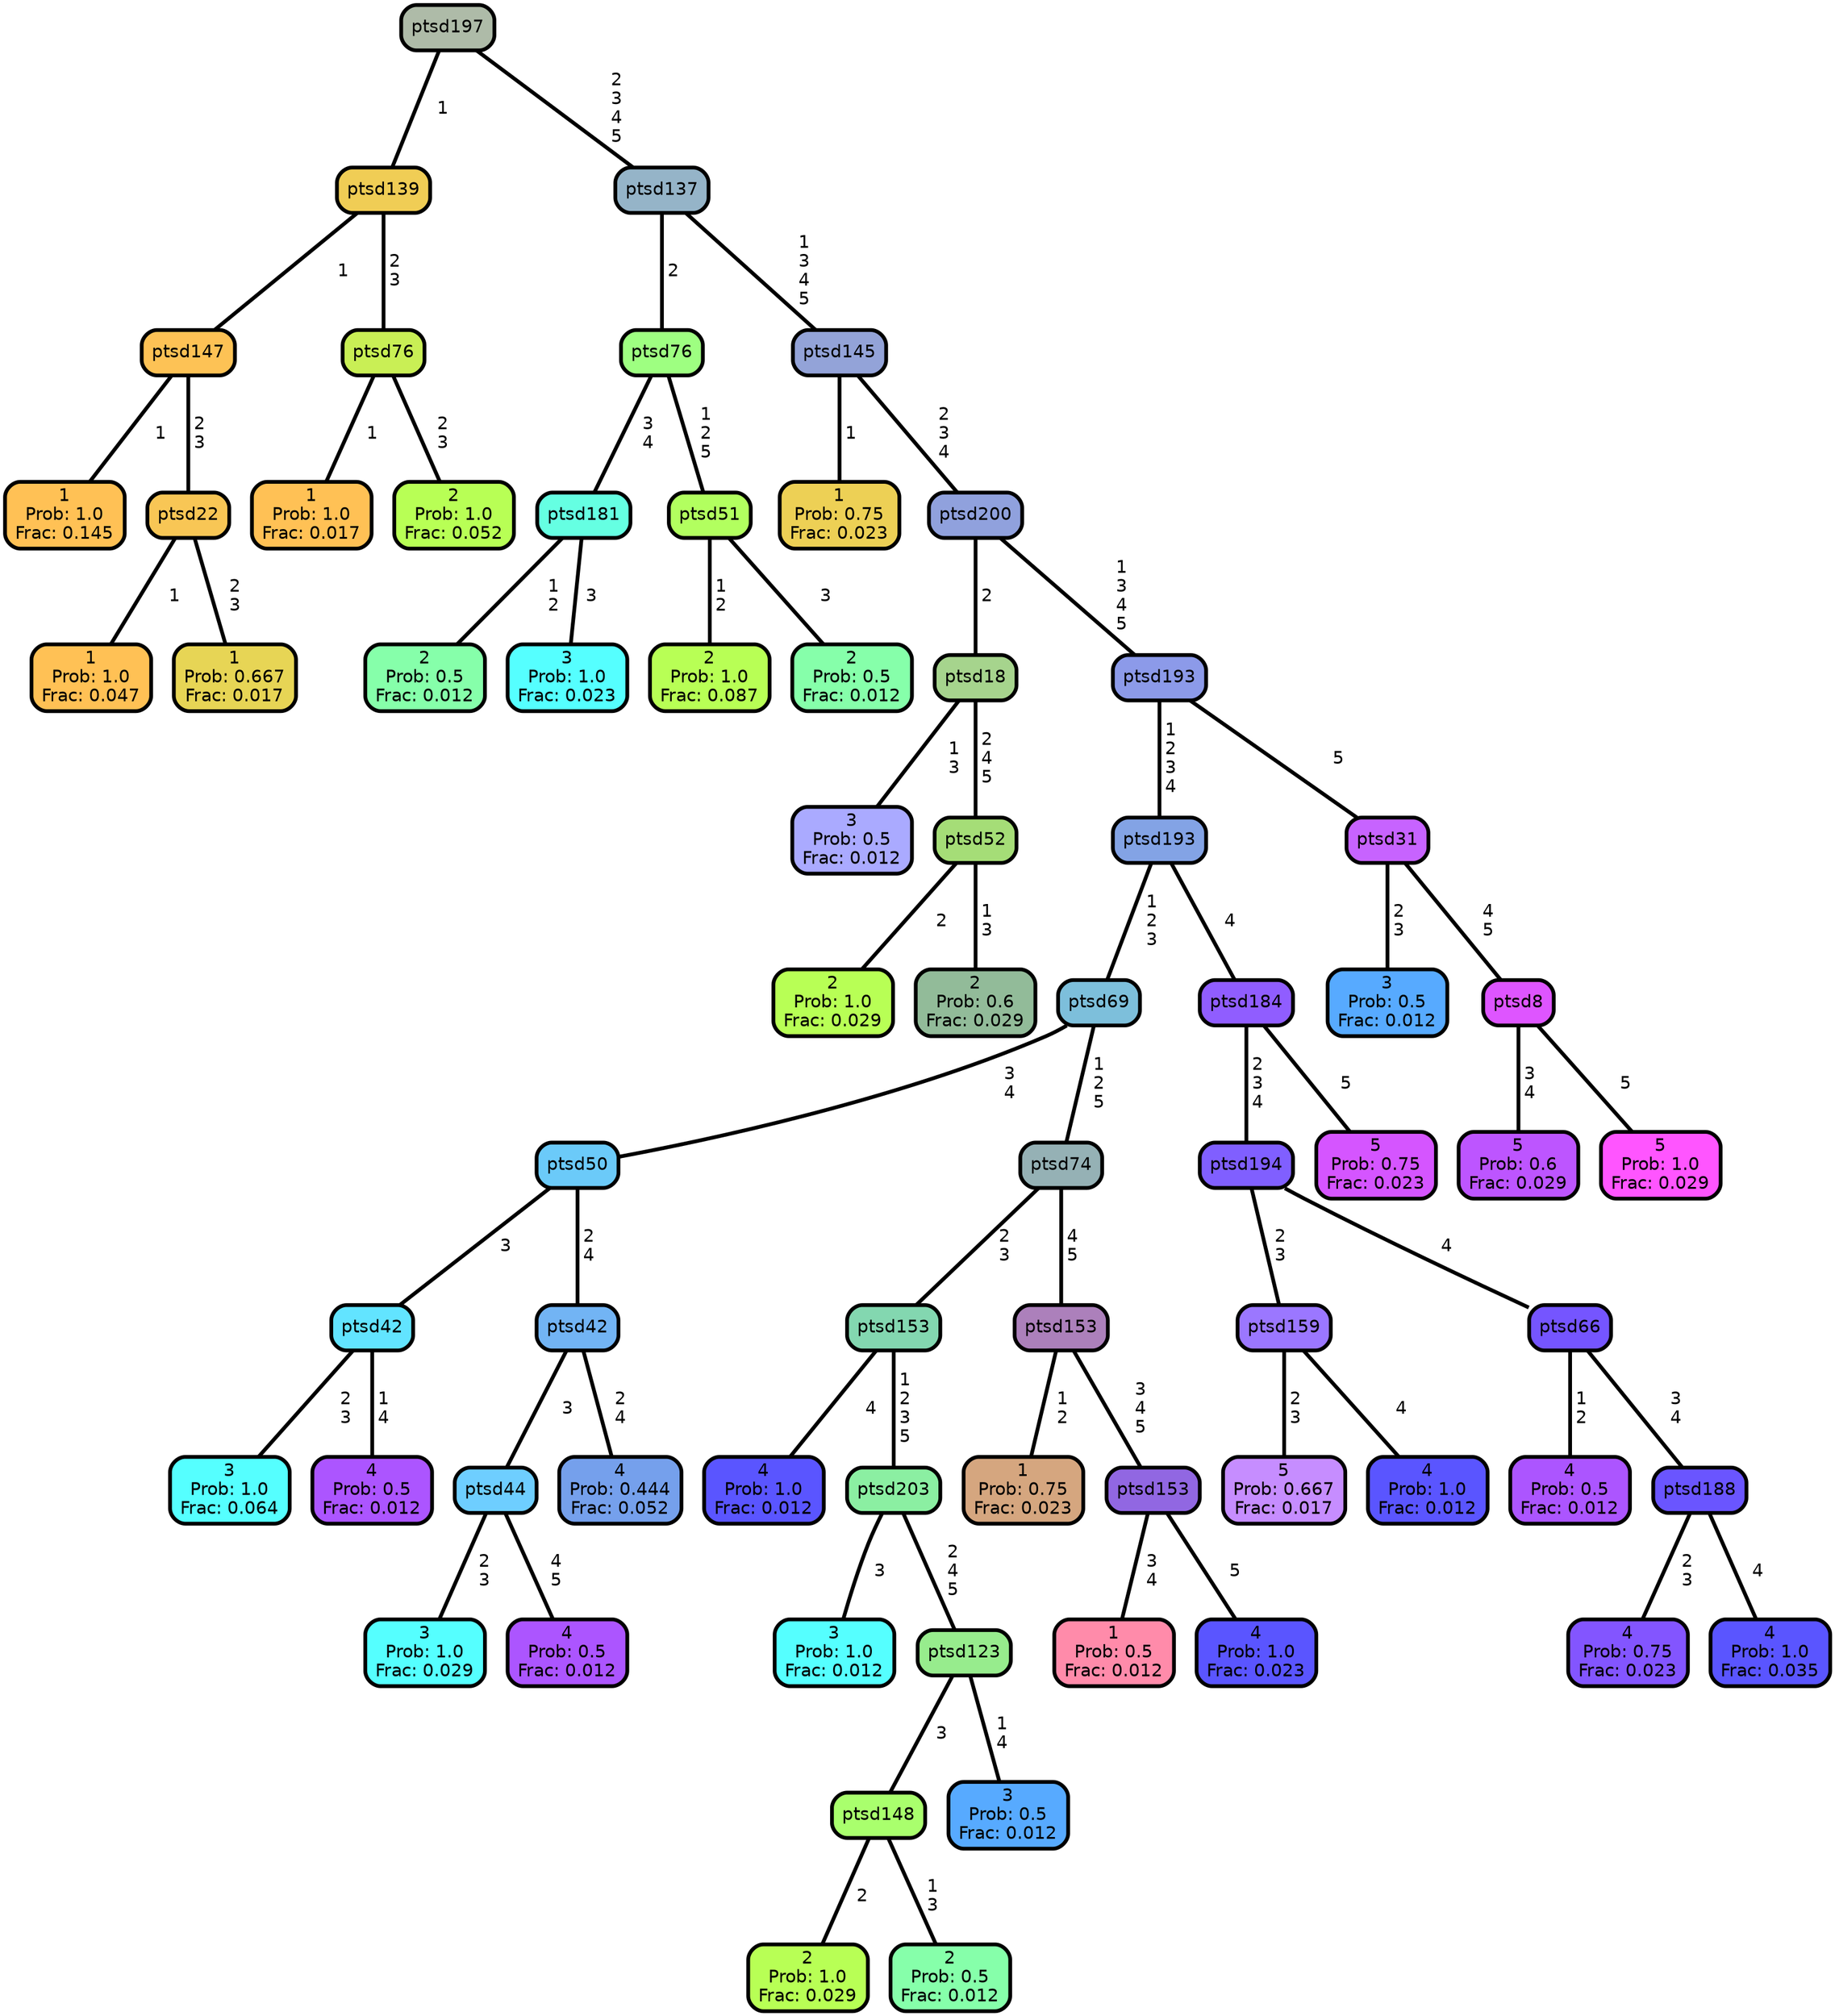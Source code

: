 graph Tree {
node [shape=box, style="filled, rounded",color="black",penwidth="3",fontcolor="black",                 fontname=helvetica] ;
graph [ranksep="0 equally", splines=straight,                 bgcolor=transparent, dpi=200] ;
edge [fontname=helvetica, color=black] ;
0 [label="1
Prob: 1.0
Frac: 0.145", fillcolor="#ffc155"] ;
1 [label="ptsd147", fillcolor="#fdc255"] ;
2 [label="1
Prob: 1.0
Frac: 0.047", fillcolor="#ffc155"] ;
3 [label="ptsd22", fillcolor="#f8c655"] ;
4 [label="1
Prob: 0.667
Frac: 0.017", fillcolor="#e7d555"] ;
5 [label="ptsd139", fillcolor="#f0cd55"] ;
6 [label="1
Prob: 1.0
Frac: 0.017", fillcolor="#ffc155"] ;
7 [label="ptsd76", fillcolor="#c9ef55"] ;
8 [label="2
Prob: 1.0
Frac: 0.052", fillcolor="#b8ff55"] ;
9 [label="ptsd197", fillcolor="#aebba8"] ;
10 [label="2
Prob: 0.5
Frac: 0.012", fillcolor="#86ffaa"] ;
11 [label="ptsd181", fillcolor="#65ffe2"] ;
12 [label="3
Prob: 1.0
Frac: 0.023", fillcolor="#55ffff"] ;
13 [label="ptsd76", fillcolor="#9eff81"] ;
14 [label="2
Prob: 1.0
Frac: 0.087", fillcolor="#b8ff55"] ;
15 [label="ptsd51", fillcolor="#b2ff5f"] ;
16 [label="2
Prob: 0.5
Frac: 0.012", fillcolor="#86ffaa"] ;
17 [label="ptsd137", fillcolor="#95b4c8"] ;
18 [label="1
Prob: 0.75
Frac: 0.023", fillcolor="#edd055"] ;
19 [label="ptsd145", fillcolor="#93a3d8"] ;
20 [label="3
Prob: 0.5
Frac: 0.012", fillcolor="#aaaaff"] ;
21 [label="ptsd18", fillcolor="#a6d48d"] ;
22 [label="2
Prob: 1.0
Frac: 0.029", fillcolor="#b8ff55"] ;
23 [label="ptsd52", fillcolor="#a5dd77"] ;
24 [label="2
Prob: 0.6
Frac: 0.029", fillcolor="#92bb99"] ;
25 [label="ptsd200", fillcolor="#90a1dd"] ;
26 [label="3
Prob: 1.0
Frac: 0.064", fillcolor="#55ffff"] ;
27 [label="ptsd42", fillcolor="#62e4ff"] ;
28 [label="4
Prob: 0.5
Frac: 0.012", fillcolor="#ac55ff"] ;
29 [label="ptsd50", fillcolor="#6bcaf9"] ;
30 [label="3
Prob: 1.0
Frac: 0.029", fillcolor="#55ffff"] ;
31 [label="ptsd44", fillcolor="#6eceff"] ;
32 [label="4
Prob: 0.5
Frac: 0.012", fillcolor="#ac55ff"] ;
33 [label="ptsd42", fillcolor="#72b4f4"] ;
34 [label="4
Prob: 0.444
Frac: 0.052", fillcolor="#75a0ec"] ;
35 [label="ptsd69", fillcolor="#7dbfdb"] ;
36 [label="4
Prob: 1.0
Frac: 0.012", fillcolor="#5a55ff"] ;
37 [label="ptsd153", fillcolor="#83d7b0"] ;
38 [label="3
Prob: 1.0
Frac: 0.012", fillcolor="#55ffff"] ;
39 [label="ptsd203", fillcolor="#8befa2"] ;
40 [label="2
Prob: 1.0
Frac: 0.029", fillcolor="#b8ff55"] ;
41 [label="ptsd148", fillcolor="#a9ff6d"] ;
42 [label="2
Prob: 0.5
Frac: 0.012", fillcolor="#86ffaa"] ;
43 [label="ptsd123", fillcolor="#97ec8d"] ;
44 [label="3
Prob: 0.5
Frac: 0.012", fillcolor="#57aaff"] ;
45 [label="ptsd74", fillcolor="#95b1b5"] ;
46 [label="1
Prob: 0.75
Frac: 0.023", fillcolor="#d5a67f"] ;
47 [label="ptsd153", fillcolor="#ac80bb"] ;
48 [label="1
Prob: 0.5
Frac: 0.012", fillcolor="#ff8baa"] ;
49 [label="ptsd153", fillcolor="#9167e2"] ;
50 [label="4
Prob: 1.0
Frac: 0.023", fillcolor="#5a55ff"] ;
51 [label="ptsd193", fillcolor="#83a3e5"] ;
52 [label="5
Prob: 0.667
Frac: 0.017", fillcolor="#c68dff"] ;
53 [label="ptsd159", fillcolor="#9b77ff"] ;
54 [label="4
Prob: 1.0
Frac: 0.012", fillcolor="#5a55ff"] ;
55 [label="ptsd194", fillcolor="#805fff"] ;
56 [label="4
Prob: 0.5
Frac: 0.012", fillcolor="#ac55ff"] ;
57 [label="ptsd66", fillcolor="#7555ff"] ;
58 [label="4
Prob: 0.75
Frac: 0.023", fillcolor="#8355ff"] ;
59 [label="ptsd188", fillcolor="#6a55ff"] ;
60 [label="4
Prob: 1.0
Frac: 0.035", fillcolor="#5a55ff"] ;
61 [label="ptsd184", fillcolor="#905dff"] ;
62 [label="5
Prob: 0.75
Frac: 0.023", fillcolor="#d555ff"] ;
63 [label="ptsd193", fillcolor="#8c9ae9"] ;
64 [label="3
Prob: 0.5
Frac: 0.012", fillcolor="#57aaff"] ;
65 [label="ptsd31", fillcolor="#c763ff"] ;
66 [label="5
Prob: 0.6
Frac: 0.029", fillcolor="#bd55ff"] ;
67 [label="ptsd8", fillcolor="#de55ff"] ;
68 [label="5
Prob: 1.0
Frac: 0.029", fillcolor="#ff55ff"] ;
1 -- 0 [label=" 1",penwidth=3] ;
1 -- 3 [label=" 2\n 3",penwidth=3] ;
3 -- 2 [label=" 1",penwidth=3] ;
3 -- 4 [label=" 2\n 3",penwidth=3] ;
5 -- 1 [label=" 1",penwidth=3] ;
5 -- 7 [label=" 2\n 3",penwidth=3] ;
7 -- 6 [label=" 1",penwidth=3] ;
7 -- 8 [label=" 2\n 3",penwidth=3] ;
9 -- 5 [label=" 1",penwidth=3] ;
9 -- 17 [label=" 2\n 3\n 4\n 5",penwidth=3] ;
11 -- 10 [label=" 1\n 2",penwidth=3] ;
11 -- 12 [label=" 3",penwidth=3] ;
13 -- 11 [label=" 3\n 4",penwidth=3] ;
13 -- 15 [label=" 1\n 2\n 5",penwidth=3] ;
15 -- 14 [label=" 1\n 2",penwidth=3] ;
15 -- 16 [label=" 3",penwidth=3] ;
17 -- 13 [label=" 2",penwidth=3] ;
17 -- 19 [label=" 1\n 3\n 4\n 5",penwidth=3] ;
19 -- 18 [label=" 1",penwidth=3] ;
19 -- 25 [label=" 2\n 3\n 4",penwidth=3] ;
21 -- 20 [label=" 1\n 3",penwidth=3] ;
21 -- 23 [label=" 2\n 4\n 5",penwidth=3] ;
23 -- 22 [label=" 2",penwidth=3] ;
23 -- 24 [label=" 1\n 3",penwidth=3] ;
25 -- 21 [label=" 2",penwidth=3] ;
25 -- 63 [label=" 1\n 3\n 4\n 5",penwidth=3] ;
27 -- 26 [label=" 2\n 3",penwidth=3] ;
27 -- 28 [label=" 1\n 4",penwidth=3] ;
29 -- 27 [label=" 3",penwidth=3] ;
29 -- 33 [label=" 2\n 4",penwidth=3] ;
31 -- 30 [label=" 2\n 3",penwidth=3] ;
31 -- 32 [label=" 4\n 5",penwidth=3] ;
33 -- 31 [label=" 3",penwidth=3] ;
33 -- 34 [label=" 2\n 4",penwidth=3] ;
35 -- 29 [label=" 3\n 4",penwidth=3] ;
35 -- 45 [label=" 1\n 2\n 5",penwidth=3] ;
37 -- 36 [label=" 4",penwidth=3] ;
37 -- 39 [label=" 1\n 2\n 3\n 5",penwidth=3] ;
39 -- 38 [label=" 3",penwidth=3] ;
39 -- 43 [label=" 2\n 4\n 5",penwidth=3] ;
41 -- 40 [label=" 2",penwidth=3] ;
41 -- 42 [label=" 1\n 3",penwidth=3] ;
43 -- 41 [label=" 3",penwidth=3] ;
43 -- 44 [label=" 1\n 4",penwidth=3] ;
45 -- 37 [label=" 2\n 3",penwidth=3] ;
45 -- 47 [label=" 4\n 5",penwidth=3] ;
47 -- 46 [label=" 1\n 2",penwidth=3] ;
47 -- 49 [label=" 3\n 4\n 5",penwidth=3] ;
49 -- 48 [label=" 3\n 4",penwidth=3] ;
49 -- 50 [label=" 5",penwidth=3] ;
51 -- 35 [label=" 1\n 2\n 3",penwidth=3] ;
51 -- 61 [label=" 4",penwidth=3] ;
53 -- 52 [label=" 2\n 3",penwidth=3] ;
53 -- 54 [label=" 4",penwidth=3] ;
55 -- 53 [label=" 2\n 3",penwidth=3] ;
55 -- 57 [label=" 4",penwidth=3] ;
57 -- 56 [label=" 1\n 2",penwidth=3] ;
57 -- 59 [label=" 3\n 4",penwidth=3] ;
59 -- 58 [label=" 2\n 3",penwidth=3] ;
59 -- 60 [label=" 4",penwidth=3] ;
61 -- 55 [label=" 2\n 3\n 4",penwidth=3] ;
61 -- 62 [label=" 5",penwidth=3] ;
63 -- 51 [label=" 1\n 2\n 3\n 4",penwidth=3] ;
63 -- 65 [label=" 5",penwidth=3] ;
65 -- 64 [label=" 2\n 3",penwidth=3] ;
65 -- 67 [label=" 4\n 5",penwidth=3] ;
67 -- 66 [label=" 3\n 4",penwidth=3] ;
67 -- 68 [label=" 5",penwidth=3] ;
{rank = same;}}